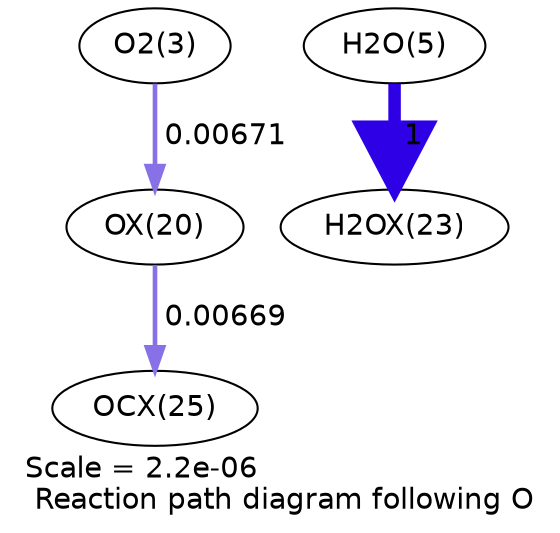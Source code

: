 digraph reaction_paths {
center=1;
s5 -> s23[fontname="Helvetica", penwidth=2.22, arrowsize=1.11, color="0.7, 0.507, 0.9"
, label=" 0.00671"];
s23 -> s28[fontname="Helvetica", penwidth=2.22, arrowsize=1.11, color="0.7, 0.507, 0.9"
, label=" 0.00669"];
s7 -> s26[fontname="Helvetica", penwidth=6, arrowsize=3, color="0.7, 1.5, 0.9"
, label=" 1"];
s5 [ fontname="Helvetica", label="O2(3)"];
s7 [ fontname="Helvetica", label="H2O(5)"];
s23 [ fontname="Helvetica", label="OX(20)"];
s26 [ fontname="Helvetica", label="H2OX(23)"];
s28 [ fontname="Helvetica", label="OCX(25)"];
 label = "Scale = 2.2e-06\l Reaction path diagram following O";
 fontname = "Helvetica";
}
